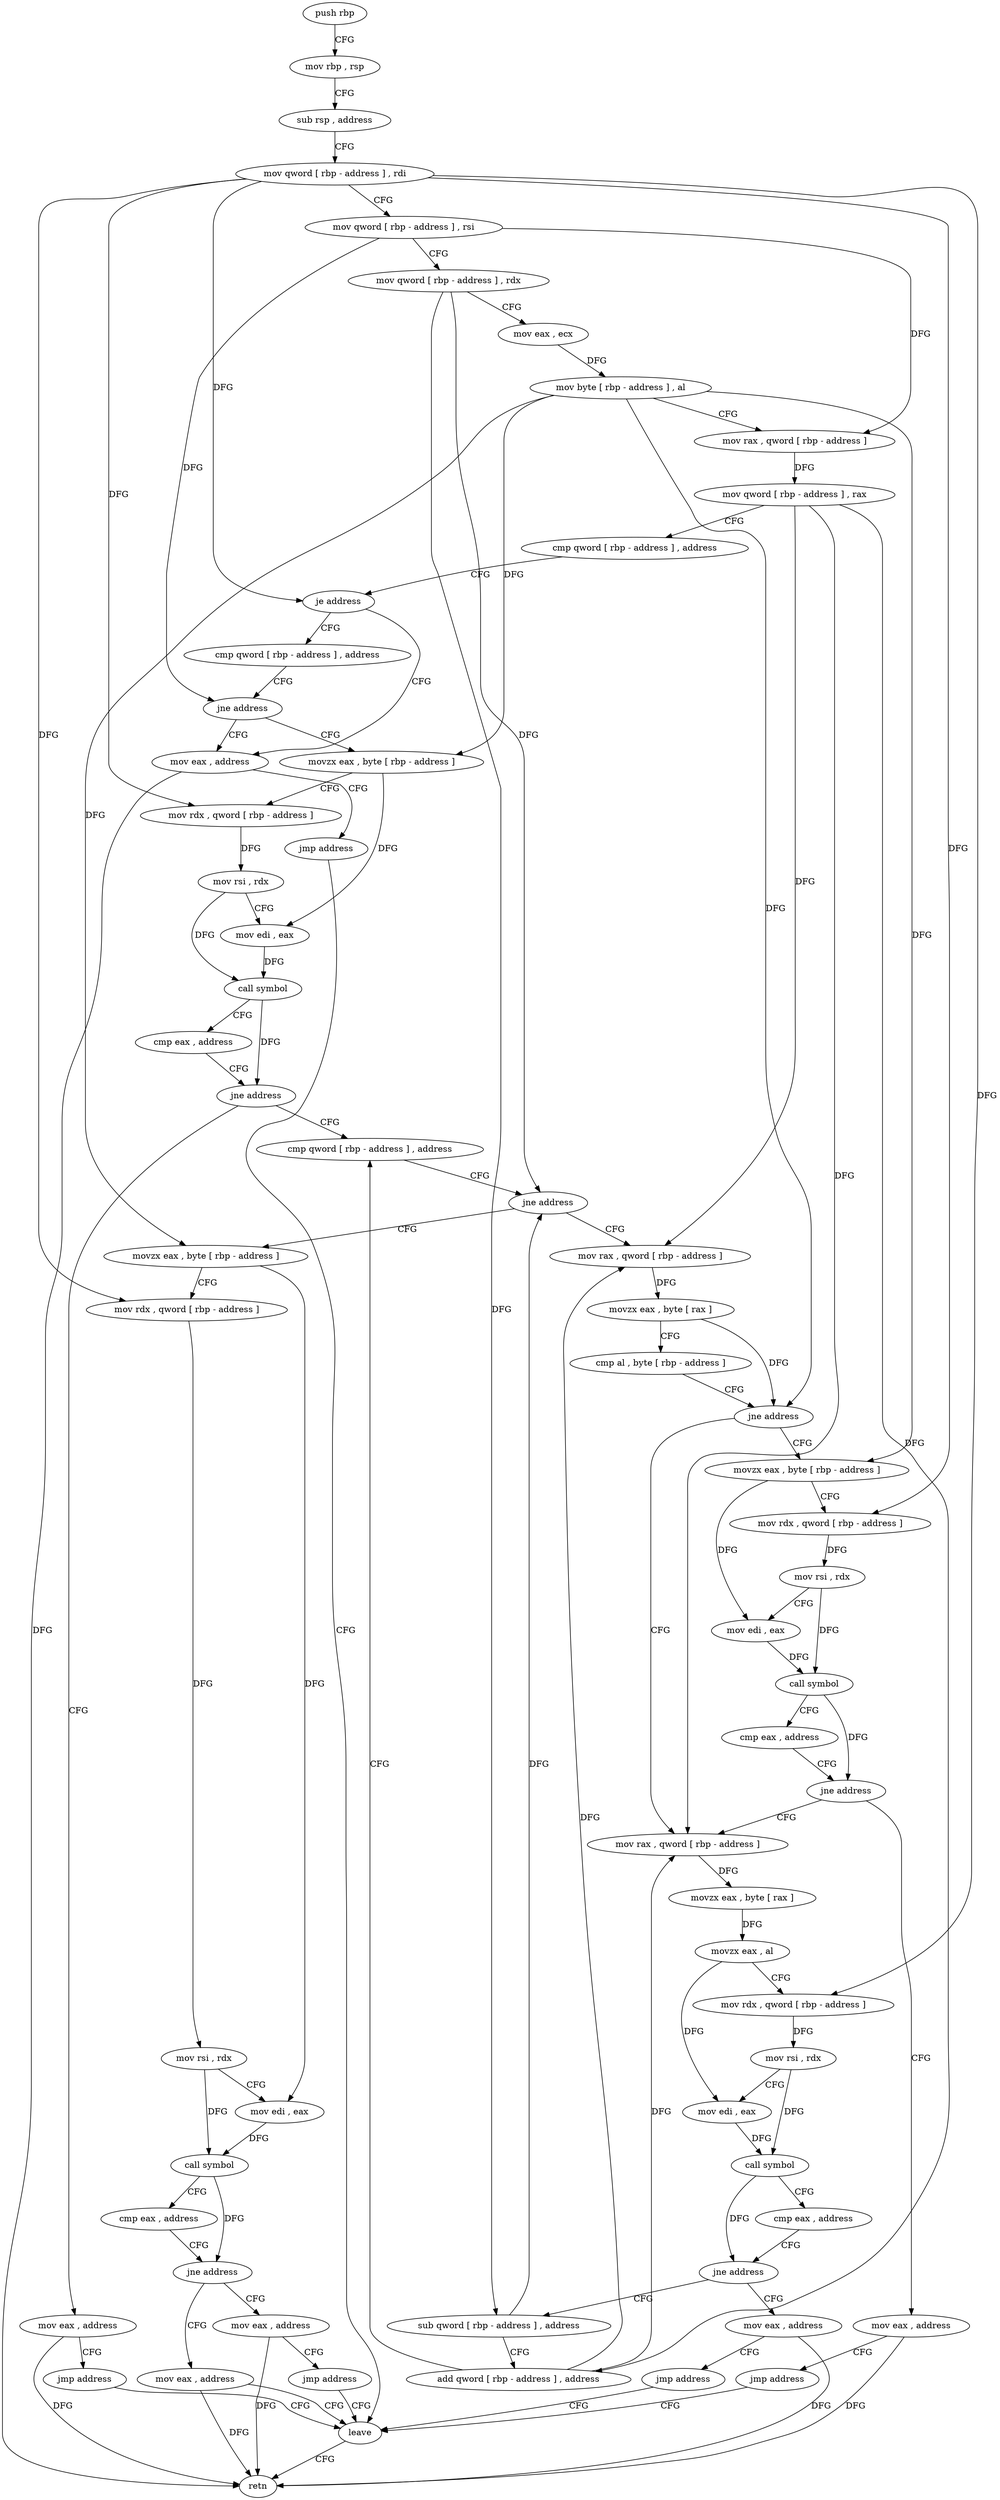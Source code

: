 digraph "func" {
"4360700" [label = "push rbp" ]
"4360701" [label = "mov rbp , rsp" ]
"4360704" [label = "sub rsp , address" ]
"4360708" [label = "mov qword [ rbp - address ] , rdi" ]
"4360712" [label = "mov qword [ rbp - address ] , rsi" ]
"4360716" [label = "mov qword [ rbp - address ] , rdx" ]
"4360720" [label = "mov eax , ecx" ]
"4360722" [label = "mov byte [ rbp - address ] , al" ]
"4360725" [label = "mov rax , qword [ rbp - address ]" ]
"4360729" [label = "mov qword [ rbp - address ] , rax" ]
"4360733" [label = "cmp qword [ rbp - address ] , address" ]
"4360738" [label = "je address" ]
"4360747" [label = "mov eax , address" ]
"4360740" [label = "cmp qword [ rbp - address ] , address" ]
"4360752" [label = "jmp address" ]
"4360920" [label = "leave" ]
"4360745" [label = "jne address" ]
"4360757" [label = "movzx eax , byte [ rbp - address ]" ]
"4360921" [label = "retn" ]
"4360761" [label = "mov rdx , qword [ rbp - address ]" ]
"4360765" [label = "mov rsi , rdx" ]
"4360768" [label = "mov edi , eax" ]
"4360770" [label = "call symbol" ]
"4360775" [label = "cmp eax , address" ]
"4360778" [label = "jne address" ]
"4360878" [label = "cmp qword [ rbp - address ] , address" ]
"4360780" [label = "mov eax , address" ]
"4360883" [label = "jne address" ]
"4360790" [label = "mov rax , qword [ rbp - address ]" ]
"4360885" [label = "movzx eax , byte [ rbp - address ]" ]
"4360785" [label = "jmp address" ]
"4360794" [label = "movzx eax , byte [ rax ]" ]
"4360797" [label = "cmp al , byte [ rbp - address ]" ]
"4360800" [label = "jne address" ]
"4360832" [label = "mov rax , qword [ rbp - address ]" ]
"4360802" [label = "movzx eax , byte [ rbp - address ]" ]
"4360889" [label = "mov rdx , qword [ rbp - address ]" ]
"4360893" [label = "mov rsi , rdx" ]
"4360896" [label = "mov edi , eax" ]
"4360898" [label = "call symbol" ]
"4360903" [label = "cmp eax , address" ]
"4360906" [label = "jne address" ]
"4360915" [label = "mov eax , address" ]
"4360908" [label = "mov eax , address" ]
"4360836" [label = "movzx eax , byte [ rax ]" ]
"4360839" [label = "movzx eax , al" ]
"4360842" [label = "mov rdx , qword [ rbp - address ]" ]
"4360846" [label = "mov rsi , rdx" ]
"4360849" [label = "mov edi , eax" ]
"4360851" [label = "call symbol" ]
"4360856" [label = "cmp eax , address" ]
"4360859" [label = "jne address" ]
"4360868" [label = "sub qword [ rbp - address ] , address" ]
"4360861" [label = "mov eax , address" ]
"4360806" [label = "mov rdx , qword [ rbp - address ]" ]
"4360810" [label = "mov rsi , rdx" ]
"4360813" [label = "mov edi , eax" ]
"4360815" [label = "call symbol" ]
"4360820" [label = "cmp eax , address" ]
"4360823" [label = "jne address" ]
"4360825" [label = "mov eax , address" ]
"4360913" [label = "jmp address" ]
"4360873" [label = "add qword [ rbp - address ] , address" ]
"4360866" [label = "jmp address" ]
"4360830" [label = "jmp address" ]
"4360700" -> "4360701" [ label = "CFG" ]
"4360701" -> "4360704" [ label = "CFG" ]
"4360704" -> "4360708" [ label = "CFG" ]
"4360708" -> "4360712" [ label = "CFG" ]
"4360708" -> "4360738" [ label = "DFG" ]
"4360708" -> "4360761" [ label = "DFG" ]
"4360708" -> "4360889" [ label = "DFG" ]
"4360708" -> "4360842" [ label = "DFG" ]
"4360708" -> "4360806" [ label = "DFG" ]
"4360712" -> "4360716" [ label = "CFG" ]
"4360712" -> "4360725" [ label = "DFG" ]
"4360712" -> "4360745" [ label = "DFG" ]
"4360716" -> "4360720" [ label = "CFG" ]
"4360716" -> "4360883" [ label = "DFG" ]
"4360716" -> "4360868" [ label = "DFG" ]
"4360720" -> "4360722" [ label = "DFG" ]
"4360722" -> "4360725" [ label = "CFG" ]
"4360722" -> "4360757" [ label = "DFG" ]
"4360722" -> "4360800" [ label = "DFG" ]
"4360722" -> "4360885" [ label = "DFG" ]
"4360722" -> "4360802" [ label = "DFG" ]
"4360725" -> "4360729" [ label = "DFG" ]
"4360729" -> "4360733" [ label = "CFG" ]
"4360729" -> "4360790" [ label = "DFG" ]
"4360729" -> "4360832" [ label = "DFG" ]
"4360729" -> "4360873" [ label = "DFG" ]
"4360733" -> "4360738" [ label = "CFG" ]
"4360738" -> "4360747" [ label = "CFG" ]
"4360738" -> "4360740" [ label = "CFG" ]
"4360747" -> "4360752" [ label = "CFG" ]
"4360747" -> "4360921" [ label = "DFG" ]
"4360740" -> "4360745" [ label = "CFG" ]
"4360752" -> "4360920" [ label = "CFG" ]
"4360920" -> "4360921" [ label = "CFG" ]
"4360745" -> "4360757" [ label = "CFG" ]
"4360745" -> "4360747" [ label = "CFG" ]
"4360757" -> "4360761" [ label = "CFG" ]
"4360757" -> "4360768" [ label = "DFG" ]
"4360761" -> "4360765" [ label = "DFG" ]
"4360765" -> "4360768" [ label = "CFG" ]
"4360765" -> "4360770" [ label = "DFG" ]
"4360768" -> "4360770" [ label = "DFG" ]
"4360770" -> "4360775" [ label = "CFG" ]
"4360770" -> "4360778" [ label = "DFG" ]
"4360775" -> "4360778" [ label = "CFG" ]
"4360778" -> "4360878" [ label = "CFG" ]
"4360778" -> "4360780" [ label = "CFG" ]
"4360878" -> "4360883" [ label = "CFG" ]
"4360780" -> "4360785" [ label = "CFG" ]
"4360780" -> "4360921" [ label = "DFG" ]
"4360883" -> "4360790" [ label = "CFG" ]
"4360883" -> "4360885" [ label = "CFG" ]
"4360790" -> "4360794" [ label = "DFG" ]
"4360885" -> "4360889" [ label = "CFG" ]
"4360885" -> "4360896" [ label = "DFG" ]
"4360785" -> "4360920" [ label = "CFG" ]
"4360794" -> "4360797" [ label = "CFG" ]
"4360794" -> "4360800" [ label = "DFG" ]
"4360797" -> "4360800" [ label = "CFG" ]
"4360800" -> "4360832" [ label = "CFG" ]
"4360800" -> "4360802" [ label = "CFG" ]
"4360832" -> "4360836" [ label = "DFG" ]
"4360802" -> "4360806" [ label = "CFG" ]
"4360802" -> "4360813" [ label = "DFG" ]
"4360889" -> "4360893" [ label = "DFG" ]
"4360893" -> "4360896" [ label = "CFG" ]
"4360893" -> "4360898" [ label = "DFG" ]
"4360896" -> "4360898" [ label = "DFG" ]
"4360898" -> "4360903" [ label = "CFG" ]
"4360898" -> "4360906" [ label = "DFG" ]
"4360903" -> "4360906" [ label = "CFG" ]
"4360906" -> "4360915" [ label = "CFG" ]
"4360906" -> "4360908" [ label = "CFG" ]
"4360915" -> "4360920" [ label = "CFG" ]
"4360915" -> "4360921" [ label = "DFG" ]
"4360908" -> "4360913" [ label = "CFG" ]
"4360908" -> "4360921" [ label = "DFG" ]
"4360836" -> "4360839" [ label = "DFG" ]
"4360839" -> "4360842" [ label = "CFG" ]
"4360839" -> "4360849" [ label = "DFG" ]
"4360842" -> "4360846" [ label = "DFG" ]
"4360846" -> "4360849" [ label = "CFG" ]
"4360846" -> "4360851" [ label = "DFG" ]
"4360849" -> "4360851" [ label = "DFG" ]
"4360851" -> "4360856" [ label = "CFG" ]
"4360851" -> "4360859" [ label = "DFG" ]
"4360856" -> "4360859" [ label = "CFG" ]
"4360859" -> "4360868" [ label = "CFG" ]
"4360859" -> "4360861" [ label = "CFG" ]
"4360868" -> "4360873" [ label = "CFG" ]
"4360868" -> "4360883" [ label = "DFG" ]
"4360861" -> "4360866" [ label = "CFG" ]
"4360861" -> "4360921" [ label = "DFG" ]
"4360806" -> "4360810" [ label = "DFG" ]
"4360810" -> "4360813" [ label = "CFG" ]
"4360810" -> "4360815" [ label = "DFG" ]
"4360813" -> "4360815" [ label = "DFG" ]
"4360815" -> "4360820" [ label = "CFG" ]
"4360815" -> "4360823" [ label = "DFG" ]
"4360820" -> "4360823" [ label = "CFG" ]
"4360823" -> "4360832" [ label = "CFG" ]
"4360823" -> "4360825" [ label = "CFG" ]
"4360825" -> "4360830" [ label = "CFG" ]
"4360825" -> "4360921" [ label = "DFG" ]
"4360913" -> "4360920" [ label = "CFG" ]
"4360873" -> "4360878" [ label = "CFG" ]
"4360873" -> "4360790" [ label = "DFG" ]
"4360873" -> "4360832" [ label = "DFG" ]
"4360866" -> "4360920" [ label = "CFG" ]
"4360830" -> "4360920" [ label = "CFG" ]
}
